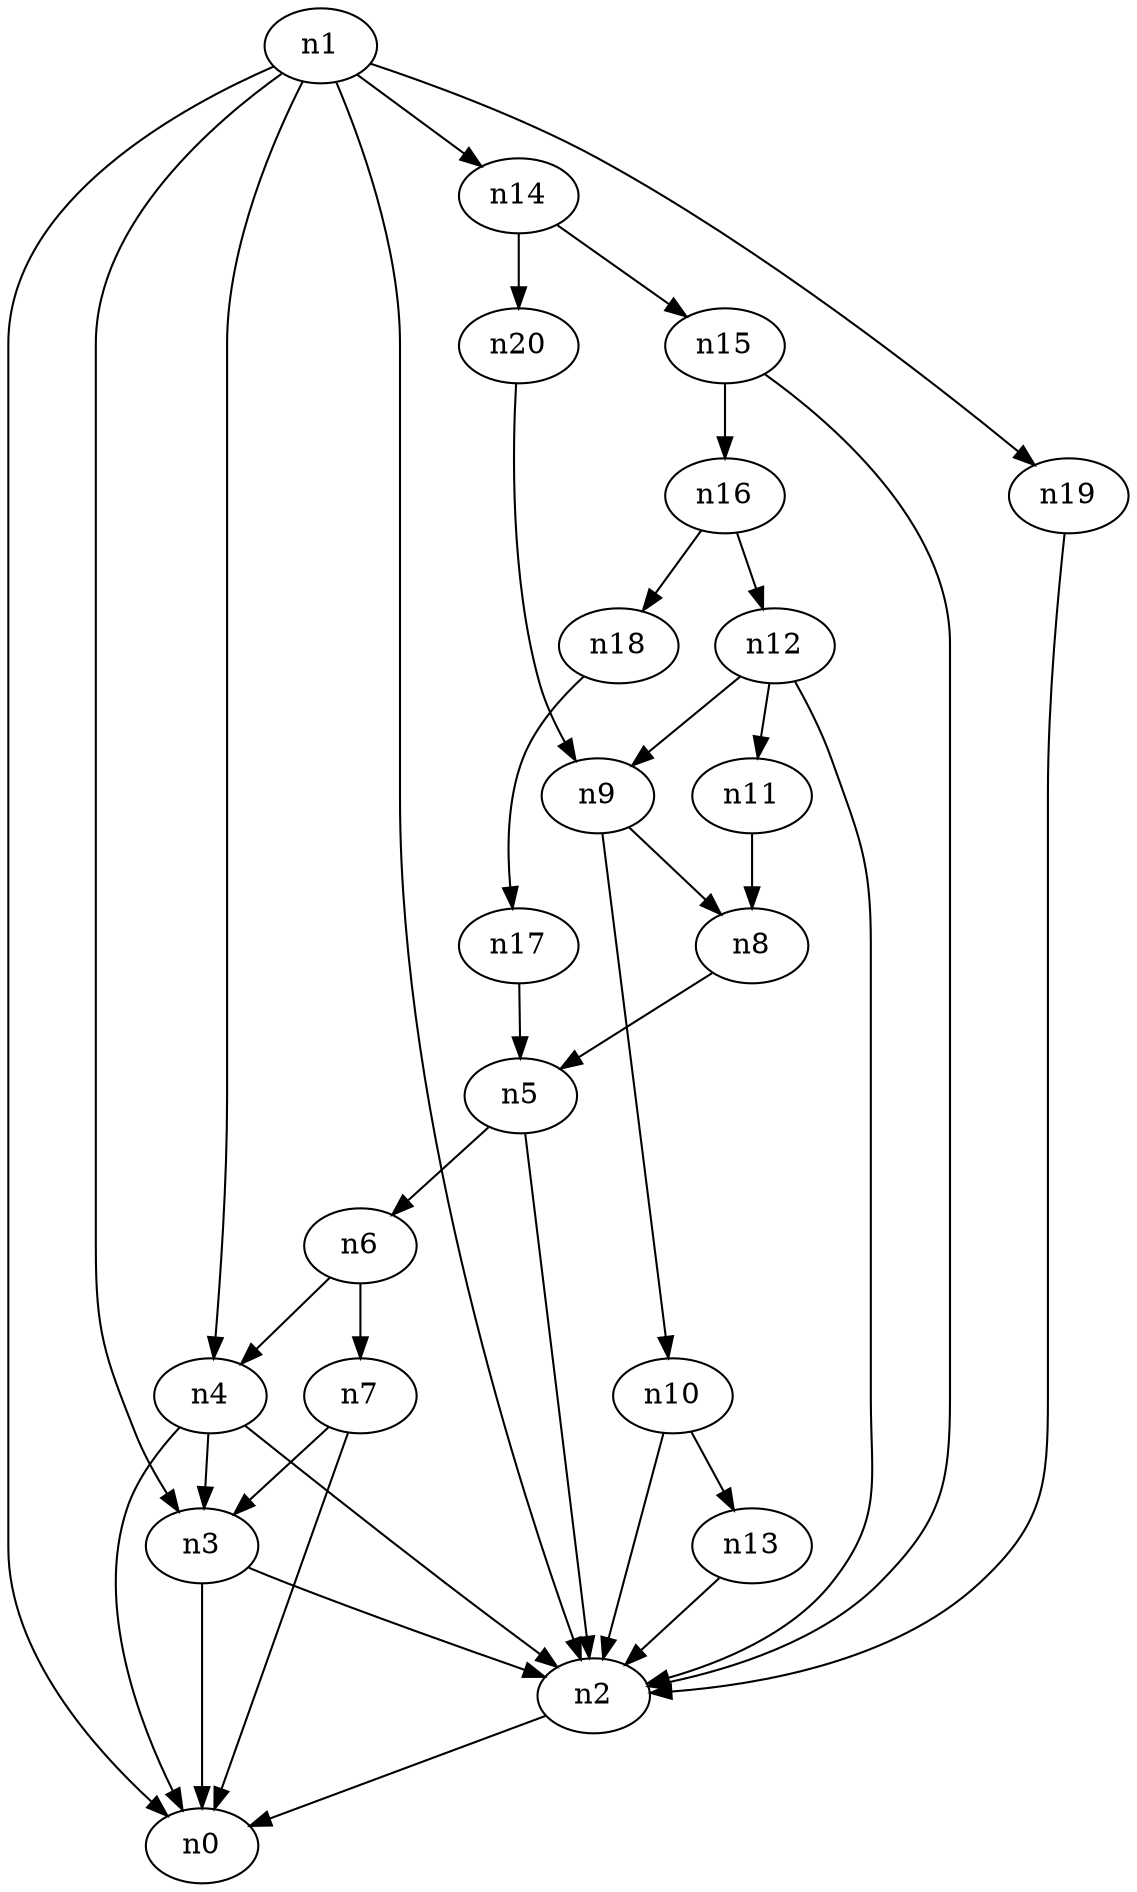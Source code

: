 digraph G {
	n1 -> n0	 [_graphml_id=e0];
	n1 -> n2	 [_graphml_id=e1];
	n1 -> n3	 [_graphml_id=e6];
	n1 -> n4	 [_graphml_id=e9];
	n1 -> n14	 [_graphml_id=e26];
	n1 -> n19	 [_graphml_id=e34];
	n2 -> n0	 [_graphml_id=e5];
	n3 -> n0	 [_graphml_id=e8];
	n3 -> n2	 [_graphml_id=e2];
	n4 -> n0	 [_graphml_id=e4];
	n4 -> n2	 [_graphml_id=e7];
	n4 -> n3	 [_graphml_id=e3];
	n5 -> n2	 [_graphml_id=e10];
	n5 -> n6	 [_graphml_id=e11];
	n6 -> n4	 [_graphml_id=e12];
	n6 -> n7	 [_graphml_id=e15];
	n7 -> n0	 [_graphml_id=e14];
	n7 -> n3	 [_graphml_id=e13];
	n8 -> n5	 [_graphml_id=e16];
	n9 -> n8	 [_graphml_id=e17];
	n9 -> n10	 [_graphml_id=e18];
	n10 -> n2	 [_graphml_id=e19];
	n10 -> n13	 [_graphml_id=e24];
	n11 -> n8	 [_graphml_id=e20];
	n12 -> n2	 [_graphml_id=e22];
	n12 -> n9	 [_graphml_id=e25];
	n12 -> n11	 [_graphml_id=e21];
	n13 -> n2	 [_graphml_id=e23];
	n14 -> n15	 [_graphml_id=e27];
	n14 -> n20	 [_graphml_id=e37];
	n15 -> n2	 [_graphml_id=e35];
	n15 -> n16	 [_graphml_id=e28];
	n16 -> n12	 [_graphml_id=e29];
	n16 -> n18	 [_graphml_id=e32];
	n17 -> n5	 [_graphml_id=e30];
	n18 -> n17	 [_graphml_id=e31];
	n19 -> n2	 [_graphml_id=e33];
	n20 -> n9	 [_graphml_id=e36];
}
